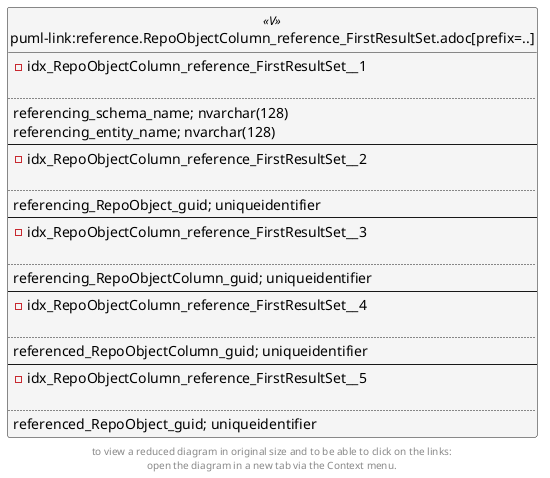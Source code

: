 @startuml
left to right direction
'top to bottom direction
hide circle
'avoide "." issues:
set namespaceSeparator none


skinparam class {
  BackgroundColor White
  BackgroundColor<<FN>> Yellow
  BackgroundColor<<FS>> Yellow
  BackgroundColor<<FT>> LightGray
  BackgroundColor<<IF>> Yellow
  BackgroundColor<<IS>> Yellow
  BackgroundColor<<P>> Aqua
  BackgroundColor<<PC>> Aqua
  BackgroundColor<<SN>> Yellow
  BackgroundColor<<SO>> SlateBlue
  BackgroundColor<<TF>> LightGray
  BackgroundColor<<TR>> Tomato
  BackgroundColor<<U>> White
  BackgroundColor<<V>> WhiteSmoke
  BackgroundColor<<X>> Aqua
}


entity "puml-link:reference.RepoObjectColumn_reference_FirstResultSet.adoc[prefix=..]" as reference.RepoObjectColumn_reference_FirstResultSet << V >> {
- idx_RepoObjectColumn_reference_FirstResultSet__1

..
referencing_schema_name; nvarchar(128)
referencing_entity_name; nvarchar(128)
--
- idx_RepoObjectColumn_reference_FirstResultSet__2

..
referencing_RepoObject_guid; uniqueidentifier
--
- idx_RepoObjectColumn_reference_FirstResultSet__3

..
referencing_RepoObjectColumn_guid; uniqueidentifier
--
- idx_RepoObjectColumn_reference_FirstResultSet__4

..
referenced_RepoObjectColumn_guid; uniqueidentifier
--
- idx_RepoObjectColumn_reference_FirstResultSet__5

..
referenced_RepoObject_guid; uniqueidentifier
}


footer
to view a reduced diagram in original size and to be able to click on the links:
open the diagram in a new tab via the Context menu.
end footer

@enduml

